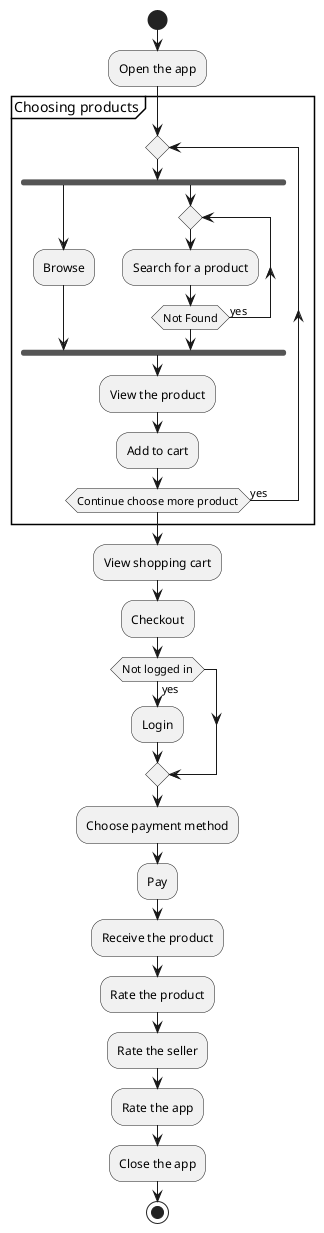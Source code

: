 @startuml Overview Activity Diagram

|Customer|
start
:Open the app;
group Choosing products
repeat
fork
:Browse;
fork again
repeat
  :Search for a product;
repeat while (Not Found) is (yes);
end fork
:View the product;
:Add to cart;
repeat while (Continue choose more product) is (yes);
end group
:View shopping cart;
:Checkout;
if (Not logged in) then (yes)
  :Login;
endif
:Choose payment method;
:Pay;
:Receive the product;
:Rate the product;
:Rate the seller;
:Rate the app;
:Close the app;


stop

@enduml

